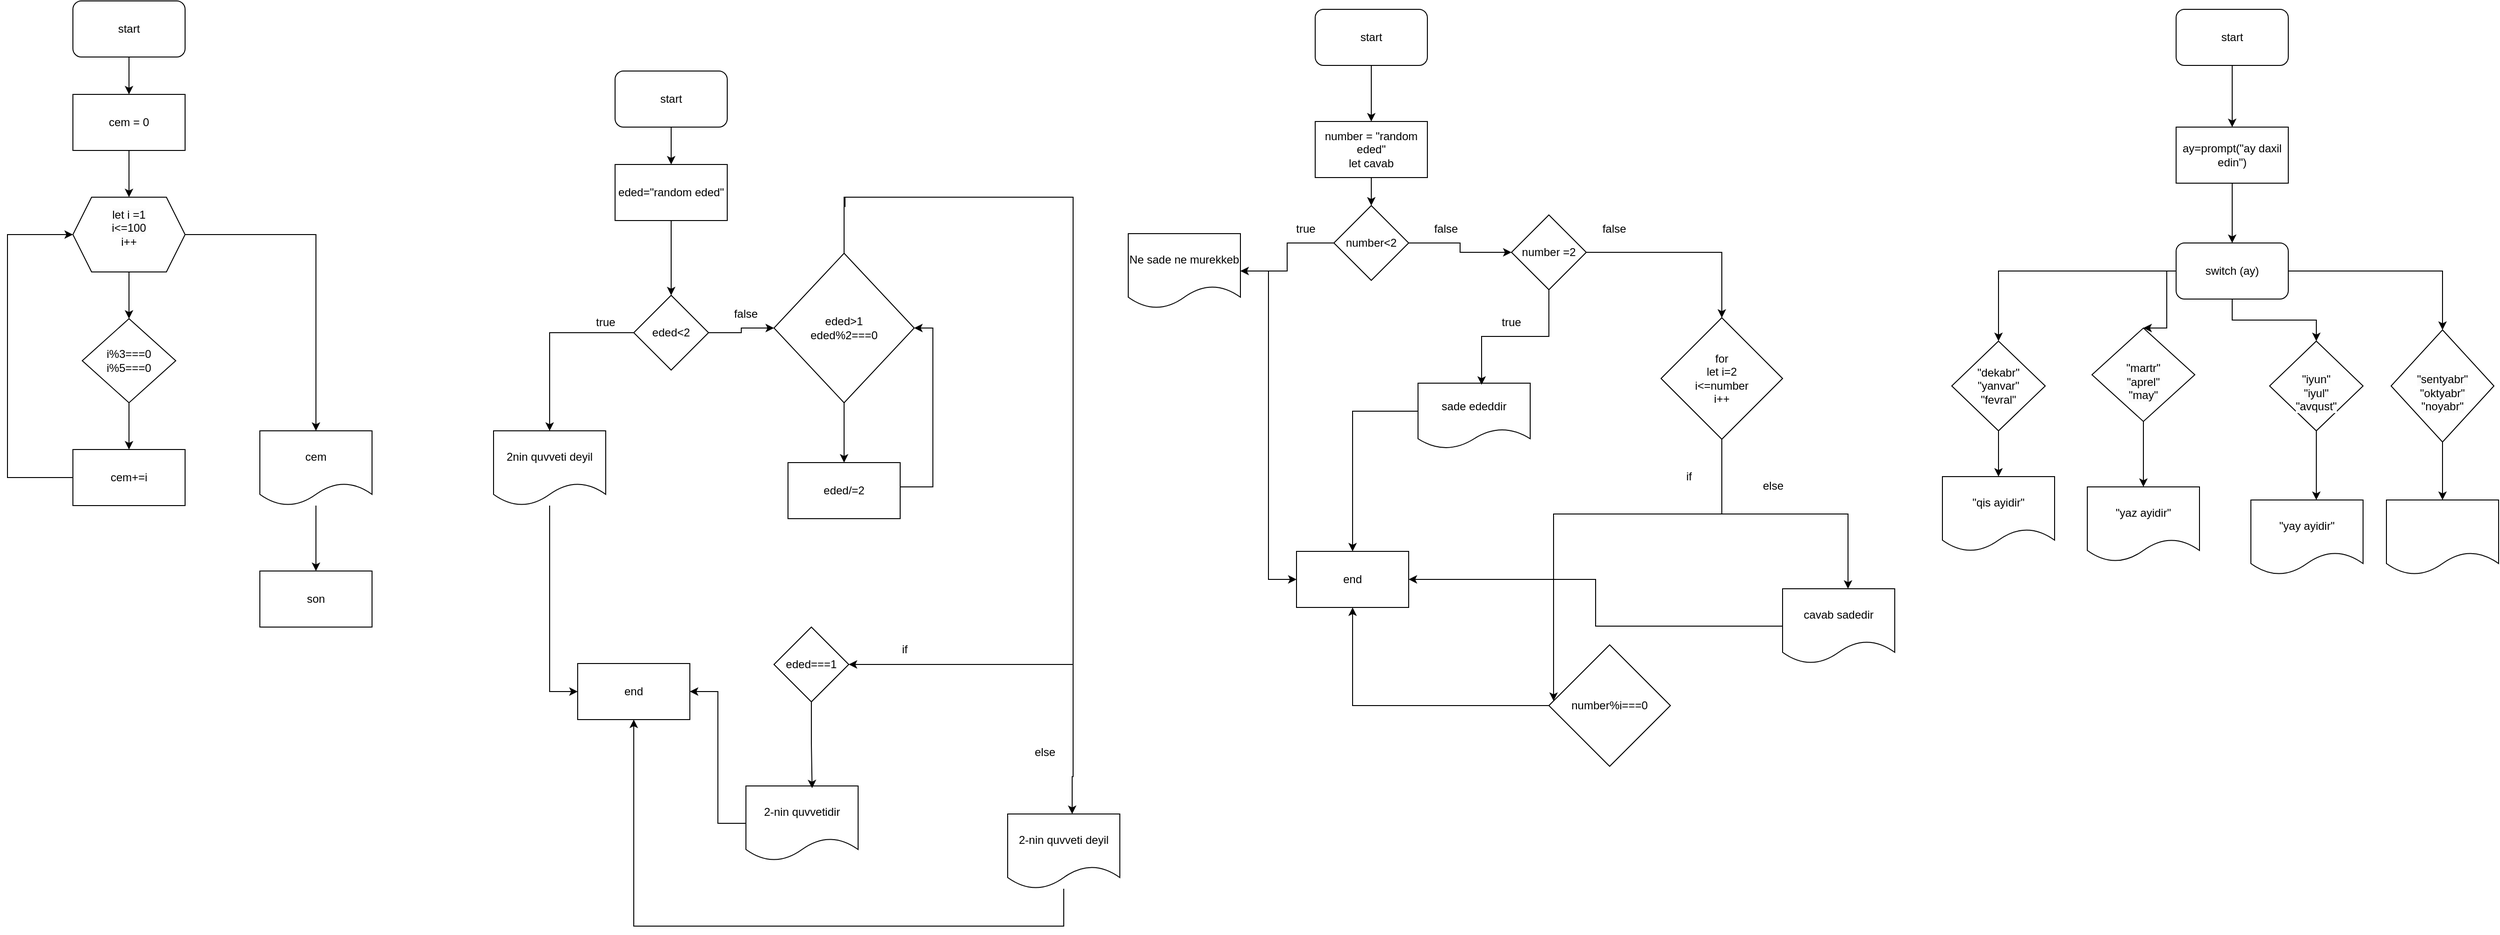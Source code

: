 <mxfile version="22.0.4" type="github">
  <diagram name="Page-1" id="eSTD9mMB3Z255hJTypS5">
    <mxGraphModel dx="807" dy="440" grid="1" gridSize="10" guides="1" tooltips="1" connect="1" arrows="1" fold="1" page="1" pageScale="1" pageWidth="850" pageHeight="1100" math="0" shadow="0">
      <root>
        <mxCell id="0" />
        <mxCell id="1" parent="0" />
        <mxCell id="hi7oUq_OCCF-YMqrnlWd-3" style="edgeStyle=orthogonalEdgeStyle;rounded=0;orthogonalLoop=1;jettySize=auto;html=1;entryX=0.5;entryY=0;entryDx=0;entryDy=0;" edge="1" parent="1" source="hi7oUq_OCCF-YMqrnlWd-1" target="hi7oUq_OCCF-YMqrnlWd-2">
          <mxGeometry relative="1" as="geometry" />
        </mxCell>
        <mxCell id="hi7oUq_OCCF-YMqrnlWd-1" value="start" style="rounded=1;whiteSpace=wrap;html=1;" vertex="1" parent="1">
          <mxGeometry x="80" width="120" height="60" as="geometry" />
        </mxCell>
        <mxCell id="hi7oUq_OCCF-YMqrnlWd-6" style="edgeStyle=orthogonalEdgeStyle;rounded=0;orthogonalLoop=1;jettySize=auto;html=1;" edge="1" parent="1" source="hi7oUq_OCCF-YMqrnlWd-2" target="hi7oUq_OCCF-YMqrnlWd-5">
          <mxGeometry relative="1" as="geometry" />
        </mxCell>
        <mxCell id="hi7oUq_OCCF-YMqrnlWd-2" value="cem = 0&lt;br&gt;" style="rounded=0;whiteSpace=wrap;html=1;" vertex="1" parent="1">
          <mxGeometry x="80" y="100" width="120" height="60" as="geometry" />
        </mxCell>
        <mxCell id="hi7oUq_OCCF-YMqrnlWd-9" style="edgeStyle=orthogonalEdgeStyle;rounded=0;orthogonalLoop=1;jettySize=auto;html=1;entryX=0.5;entryY=0;entryDx=0;entryDy=0;" edge="1" parent="1" source="hi7oUq_OCCF-YMqrnlWd-4" target="hi7oUq_OCCF-YMqrnlWd-8">
          <mxGeometry relative="1" as="geometry" />
        </mxCell>
        <mxCell id="hi7oUq_OCCF-YMqrnlWd-4" value="i%3===0&lt;br&gt;i%5===0" style="rhombus;whiteSpace=wrap;html=1;" vertex="1" parent="1">
          <mxGeometry x="90" y="340" width="100" height="90" as="geometry" />
        </mxCell>
        <mxCell id="hi7oUq_OCCF-YMqrnlWd-7" style="edgeStyle=orthogonalEdgeStyle;rounded=0;orthogonalLoop=1;jettySize=auto;html=1;" edge="1" parent="1" source="hi7oUq_OCCF-YMqrnlWd-5" target="hi7oUq_OCCF-YMqrnlWd-4">
          <mxGeometry relative="1" as="geometry" />
        </mxCell>
        <mxCell id="hi7oUq_OCCF-YMqrnlWd-12" style="edgeStyle=orthogonalEdgeStyle;rounded=0;orthogonalLoop=1;jettySize=auto;html=1;" edge="1" parent="1" source="hi7oUq_OCCF-YMqrnlWd-5" target="hi7oUq_OCCF-YMqrnlWd-13">
          <mxGeometry relative="1" as="geometry">
            <mxPoint x="340" y="500" as="targetPoint" />
          </mxGeometry>
        </mxCell>
        <mxCell id="hi7oUq_OCCF-YMqrnlWd-5" value="&#xa;&lt;span style=&quot;color: rgb(0, 0, 0); font-family: Helvetica; font-size: 12px; font-style: normal; font-variant-ligatures: normal; font-variant-caps: normal; font-weight: 400; letter-spacing: normal; orphans: 2; text-align: center; text-indent: 0px; text-transform: none; widows: 2; word-spacing: 0px; -webkit-text-stroke-width: 0px; background-color: rgb(251, 251, 251); text-decoration-thickness: initial; text-decoration-style: initial; text-decoration-color: initial; float: none; display: inline !important;&quot;&gt;let i =1&lt;/span&gt;&lt;br style=&quot;border-color: var(--border-color); color: rgb(0, 0, 0); font-family: Helvetica; font-size: 12px; font-style: normal; font-variant-ligatures: normal; font-variant-caps: normal; font-weight: 400; letter-spacing: normal; orphans: 2; text-align: center; text-indent: 0px; text-transform: none; widows: 2; word-spacing: 0px; -webkit-text-stroke-width: 0px; background-color: rgb(251, 251, 251); text-decoration-thickness: initial; text-decoration-style: initial; text-decoration-color: initial;&quot;&gt;&lt;span style=&quot;color: rgb(0, 0, 0); font-family: Helvetica; font-size: 12px; font-style: normal; font-variant-ligatures: normal; font-variant-caps: normal; font-weight: 400; letter-spacing: normal; orphans: 2; text-align: center; text-indent: 0px; text-transform: none; widows: 2; word-spacing: 0px; -webkit-text-stroke-width: 0px; background-color: rgb(251, 251, 251); text-decoration-thickness: initial; text-decoration-style: initial; text-decoration-color: initial; float: none; display: inline !important;&quot;&gt;i&amp;lt;=100&lt;/span&gt;&lt;br style=&quot;border-color: var(--border-color); color: rgb(0, 0, 0); font-family: Helvetica; font-size: 12px; font-style: normal; font-variant-ligatures: normal; font-variant-caps: normal; font-weight: 400; letter-spacing: normal; orphans: 2; text-align: center; text-indent: 0px; text-transform: none; widows: 2; word-spacing: 0px; -webkit-text-stroke-width: 0px; background-color: rgb(251, 251, 251); text-decoration-thickness: initial; text-decoration-style: initial; text-decoration-color: initial;&quot;&gt;&lt;span style=&quot;color: rgb(0, 0, 0); font-family: Helvetica; font-size: 12px; font-style: normal; font-variant-ligatures: normal; font-variant-caps: normal; font-weight: 400; letter-spacing: normal; orphans: 2; text-align: center; text-indent: 0px; text-transform: none; widows: 2; word-spacing: 0px; -webkit-text-stroke-width: 0px; background-color: rgb(251, 251, 251); text-decoration-thickness: initial; text-decoration-style: initial; text-decoration-color: initial; float: none; display: inline !important;&quot;&gt;i++&lt;/span&gt;&#xa;&#xa;" style="shape=hexagon;perimeter=hexagonPerimeter2;whiteSpace=wrap;html=1;fixedSize=1;" vertex="1" parent="1">
          <mxGeometry x="80" y="210" width="120" height="80" as="geometry" />
        </mxCell>
        <mxCell id="hi7oUq_OCCF-YMqrnlWd-11" style="edgeStyle=orthogonalEdgeStyle;rounded=0;orthogonalLoop=1;jettySize=auto;html=1;entryX=0;entryY=0.5;entryDx=0;entryDy=0;" edge="1" parent="1" source="hi7oUq_OCCF-YMqrnlWd-8" target="hi7oUq_OCCF-YMqrnlWd-5">
          <mxGeometry relative="1" as="geometry">
            <Array as="points">
              <mxPoint x="10" y="510" />
              <mxPoint x="10" y="250" />
            </Array>
          </mxGeometry>
        </mxCell>
        <mxCell id="hi7oUq_OCCF-YMqrnlWd-8" value="cem+=i" style="rounded=0;whiteSpace=wrap;html=1;" vertex="1" parent="1">
          <mxGeometry x="80" y="480" width="120" height="60" as="geometry" />
        </mxCell>
        <mxCell id="hi7oUq_OCCF-YMqrnlWd-14" style="edgeStyle=orthogonalEdgeStyle;rounded=0;orthogonalLoop=1;jettySize=auto;html=1;" edge="1" parent="1" source="hi7oUq_OCCF-YMqrnlWd-13" target="hi7oUq_OCCF-YMqrnlWd-15">
          <mxGeometry relative="1" as="geometry">
            <mxPoint x="340" y="640" as="targetPoint" />
          </mxGeometry>
        </mxCell>
        <mxCell id="hi7oUq_OCCF-YMqrnlWd-13" value="cem" style="shape=document;whiteSpace=wrap;html=1;boundedLbl=1;" vertex="1" parent="1">
          <mxGeometry x="280" y="460" width="120" height="80" as="geometry" />
        </mxCell>
        <mxCell id="hi7oUq_OCCF-YMqrnlWd-15" value="son" style="rounded=0;whiteSpace=wrap;html=1;" vertex="1" parent="1">
          <mxGeometry x="280" y="610" width="120" height="60" as="geometry" />
        </mxCell>
        <mxCell id="hi7oUq_OCCF-YMqrnlWd-18" style="edgeStyle=orthogonalEdgeStyle;rounded=0;orthogonalLoop=1;jettySize=auto;html=1;entryX=0.5;entryY=0;entryDx=0;entryDy=0;" edge="1" parent="1" source="hi7oUq_OCCF-YMqrnlWd-16" target="hi7oUq_OCCF-YMqrnlWd-17">
          <mxGeometry relative="1" as="geometry" />
        </mxCell>
        <mxCell id="hi7oUq_OCCF-YMqrnlWd-16" value="start" style="rounded=1;whiteSpace=wrap;html=1;" vertex="1" parent="1">
          <mxGeometry x="660" y="75" width="120" height="60" as="geometry" />
        </mxCell>
        <mxCell id="hi7oUq_OCCF-YMqrnlWd-52" style="edgeStyle=orthogonalEdgeStyle;rounded=0;orthogonalLoop=1;jettySize=auto;html=1;entryX=0.5;entryY=0;entryDx=0;entryDy=0;" edge="1" parent="1" source="hi7oUq_OCCF-YMqrnlWd-17" target="hi7oUq_OCCF-YMqrnlWd-51">
          <mxGeometry relative="1" as="geometry" />
        </mxCell>
        <mxCell id="hi7oUq_OCCF-YMqrnlWd-17" value="eded=&quot;random eded&quot;" style="rounded=0;whiteSpace=wrap;html=1;" vertex="1" parent="1">
          <mxGeometry x="660" y="175" width="120" height="60" as="geometry" />
        </mxCell>
        <mxCell id="hi7oUq_OCCF-YMqrnlWd-21" style="edgeStyle=orthogonalEdgeStyle;rounded=0;orthogonalLoop=1;jettySize=auto;html=1;entryX=0.5;entryY=0;entryDx=0;entryDy=0;" edge="1" parent="1" source="hi7oUq_OCCF-YMqrnlWd-19" target="hi7oUq_OCCF-YMqrnlWd-20">
          <mxGeometry relative="1" as="geometry" />
        </mxCell>
        <mxCell id="hi7oUq_OCCF-YMqrnlWd-19" value="start" style="rounded=1;whiteSpace=wrap;html=1;" vertex="1" parent="1">
          <mxGeometry x="1409" y="9" width="120" height="60" as="geometry" />
        </mxCell>
        <mxCell id="hi7oUq_OCCF-YMqrnlWd-23" style="edgeStyle=orthogonalEdgeStyle;rounded=0;orthogonalLoop=1;jettySize=auto;html=1;" edge="1" parent="1" source="hi7oUq_OCCF-YMqrnlWd-20" target="hi7oUq_OCCF-YMqrnlWd-22">
          <mxGeometry relative="1" as="geometry" />
        </mxCell>
        <mxCell id="hi7oUq_OCCF-YMqrnlWd-20" value="number = &quot;random eded&quot;&lt;br&gt;let cavab" style="rounded=0;whiteSpace=wrap;html=1;" vertex="1" parent="1">
          <mxGeometry x="1409" y="129" width="120" height="60" as="geometry" />
        </mxCell>
        <mxCell id="hi7oUq_OCCF-YMqrnlWd-25" style="edgeStyle=orthogonalEdgeStyle;rounded=0;orthogonalLoop=1;jettySize=auto;html=1;entryX=1;entryY=0.5;entryDx=0;entryDy=0;" edge="1" parent="1" source="hi7oUq_OCCF-YMqrnlWd-22" target="hi7oUq_OCCF-YMqrnlWd-24">
          <mxGeometry relative="1" as="geometry" />
        </mxCell>
        <mxCell id="hi7oUq_OCCF-YMqrnlWd-33" style="edgeStyle=orthogonalEdgeStyle;rounded=0;orthogonalLoop=1;jettySize=auto;html=1;entryX=0;entryY=0.5;entryDx=0;entryDy=0;" edge="1" parent="1" source="hi7oUq_OCCF-YMqrnlWd-22" target="hi7oUq_OCCF-YMqrnlWd-32">
          <mxGeometry relative="1" as="geometry" />
        </mxCell>
        <mxCell id="hi7oUq_OCCF-YMqrnlWd-22" value="number&amp;lt;2" style="rhombus;whiteSpace=wrap;html=1;" vertex="1" parent="1">
          <mxGeometry x="1429" y="219" width="80" height="80" as="geometry" />
        </mxCell>
        <mxCell id="hi7oUq_OCCF-YMqrnlWd-54" style="edgeStyle=orthogonalEdgeStyle;rounded=0;orthogonalLoop=1;jettySize=auto;html=1;entryX=0;entryY=0.5;entryDx=0;entryDy=0;" edge="1" parent="1" source="hi7oUq_OCCF-YMqrnlWd-24" target="hi7oUq_OCCF-YMqrnlWd-53">
          <mxGeometry relative="1" as="geometry" />
        </mxCell>
        <mxCell id="hi7oUq_OCCF-YMqrnlWd-24" value="Ne sade ne murekkeb" style="shape=document;whiteSpace=wrap;html=1;boundedLbl=1;" vertex="1" parent="1">
          <mxGeometry x="1209" y="249" width="120" height="80" as="geometry" />
        </mxCell>
        <mxCell id="hi7oUq_OCCF-YMqrnlWd-28" value="true" style="text;html=1;strokeColor=none;fillColor=none;align=center;verticalAlign=middle;whiteSpace=wrap;rounded=0;" vertex="1" parent="1">
          <mxGeometry x="1369" y="229" width="60" height="30" as="geometry" />
        </mxCell>
        <mxCell id="hi7oUq_OCCF-YMqrnlWd-29" value="false" style="text;html=1;strokeColor=none;fillColor=none;align=center;verticalAlign=middle;whiteSpace=wrap;rounded=0;" vertex="1" parent="1">
          <mxGeometry x="1519" y="229" width="60" height="30" as="geometry" />
        </mxCell>
        <mxCell id="hi7oUq_OCCF-YMqrnlWd-55" style="edgeStyle=orthogonalEdgeStyle;rounded=0;orthogonalLoop=1;jettySize=auto;html=1;entryX=0.5;entryY=0;entryDx=0;entryDy=0;" edge="1" parent="1" source="hi7oUq_OCCF-YMqrnlWd-30" target="hi7oUq_OCCF-YMqrnlWd-53">
          <mxGeometry relative="1" as="geometry">
            <Array as="points">
              <mxPoint x="1449" y="439" />
            </Array>
          </mxGeometry>
        </mxCell>
        <mxCell id="hi7oUq_OCCF-YMqrnlWd-30" value="sade ededdir" style="shape=document;whiteSpace=wrap;html=1;boundedLbl=1;" vertex="1" parent="1">
          <mxGeometry x="1519" y="409" width="120" height="70" as="geometry" />
        </mxCell>
        <mxCell id="hi7oUq_OCCF-YMqrnlWd-39" style="edgeStyle=orthogonalEdgeStyle;rounded=0;orthogonalLoop=1;jettySize=auto;html=1;entryX=0.5;entryY=0;entryDx=0;entryDy=0;" edge="1" parent="1" source="hi7oUq_OCCF-YMqrnlWd-32" target="hi7oUq_OCCF-YMqrnlWd-38">
          <mxGeometry relative="1" as="geometry" />
        </mxCell>
        <mxCell id="hi7oUq_OCCF-YMqrnlWd-32" value="number =2" style="rhombus;whiteSpace=wrap;html=1;" vertex="1" parent="1">
          <mxGeometry x="1619" y="229" width="80" height="80" as="geometry" />
        </mxCell>
        <mxCell id="hi7oUq_OCCF-YMqrnlWd-35" value="true" style="text;html=1;strokeColor=none;fillColor=none;align=center;verticalAlign=middle;whiteSpace=wrap;rounded=0;" vertex="1" parent="1">
          <mxGeometry x="1589" y="329" width="60" height="30" as="geometry" />
        </mxCell>
        <mxCell id="hi7oUq_OCCF-YMqrnlWd-36" style="edgeStyle=orthogonalEdgeStyle;rounded=0;orthogonalLoop=1;jettySize=auto;html=1;entryX=0.567;entryY=0.025;entryDx=0;entryDy=0;entryPerimeter=0;" edge="1" parent="1" source="hi7oUq_OCCF-YMqrnlWd-32" target="hi7oUq_OCCF-YMqrnlWd-30">
          <mxGeometry relative="1" as="geometry">
            <Array as="points">
              <mxPoint x="1659" y="359" />
              <mxPoint x="1587" y="359" />
            </Array>
          </mxGeometry>
        </mxCell>
        <mxCell id="hi7oUq_OCCF-YMqrnlWd-37" value="false" style="text;html=1;strokeColor=none;fillColor=none;align=center;verticalAlign=middle;whiteSpace=wrap;rounded=0;" vertex="1" parent="1">
          <mxGeometry x="1699" y="229" width="60" height="30" as="geometry" />
        </mxCell>
        <mxCell id="hi7oUq_OCCF-YMqrnlWd-41" value="" style="edgeStyle=orthogonalEdgeStyle;rounded=0;orthogonalLoop=1;jettySize=auto;html=1;" edge="1" parent="1" source="hi7oUq_OCCF-YMqrnlWd-38" target="hi7oUq_OCCF-YMqrnlWd-40">
          <mxGeometry relative="1" as="geometry">
            <Array as="points">
              <mxPoint x="1844" y="549" />
              <mxPoint x="1664" y="549" />
            </Array>
          </mxGeometry>
        </mxCell>
        <mxCell id="hi7oUq_OCCF-YMqrnlWd-49" style="edgeStyle=orthogonalEdgeStyle;rounded=0;orthogonalLoop=1;jettySize=auto;html=1;" edge="1" parent="1" source="hi7oUq_OCCF-YMqrnlWd-38" target="hi7oUq_OCCF-YMqrnlWd-48">
          <mxGeometry relative="1" as="geometry">
            <Array as="points">
              <mxPoint x="1844" y="549" />
              <mxPoint x="1979" y="549" />
            </Array>
          </mxGeometry>
        </mxCell>
        <mxCell id="hi7oUq_OCCF-YMqrnlWd-38" value="for&lt;br&gt;let i=2&lt;br&gt;i&amp;lt;=number&lt;br&gt;i++" style="rhombus;whiteSpace=wrap;html=1;" vertex="1" parent="1">
          <mxGeometry x="1779" y="339" width="130" height="130" as="geometry" />
        </mxCell>
        <mxCell id="hi7oUq_OCCF-YMqrnlWd-56" style="edgeStyle=orthogonalEdgeStyle;rounded=0;orthogonalLoop=1;jettySize=auto;html=1;entryX=0.5;entryY=1;entryDx=0;entryDy=0;" edge="1" parent="1" source="hi7oUq_OCCF-YMqrnlWd-40" target="hi7oUq_OCCF-YMqrnlWd-53">
          <mxGeometry relative="1" as="geometry">
            <mxPoint x="1459" y="659" as="targetPoint" />
          </mxGeometry>
        </mxCell>
        <mxCell id="hi7oUq_OCCF-YMqrnlWd-40" value="number%i===0" style="rhombus;whiteSpace=wrap;html=1;" vertex="1" parent="1">
          <mxGeometry x="1659" y="689" width="130" height="130" as="geometry" />
        </mxCell>
        <mxCell id="hi7oUq_OCCF-YMqrnlWd-42" value="if" style="text;html=1;strokeColor=none;fillColor=none;align=center;verticalAlign=middle;whiteSpace=wrap;rounded=0;" vertex="1" parent="1">
          <mxGeometry x="1779" y="494" width="60" height="30" as="geometry" />
        </mxCell>
        <mxCell id="hi7oUq_OCCF-YMqrnlWd-57" style="edgeStyle=orthogonalEdgeStyle;rounded=0;orthogonalLoop=1;jettySize=auto;html=1;entryX=1;entryY=0.5;entryDx=0;entryDy=0;" edge="1" parent="1" source="hi7oUq_OCCF-YMqrnlWd-48" target="hi7oUq_OCCF-YMqrnlWd-53">
          <mxGeometry relative="1" as="geometry" />
        </mxCell>
        <mxCell id="hi7oUq_OCCF-YMqrnlWd-48" value="cavab sadedir" style="shape=document;whiteSpace=wrap;html=1;boundedLbl=1;" vertex="1" parent="1">
          <mxGeometry x="1909" y="629" width="120" height="80" as="geometry" />
        </mxCell>
        <mxCell id="hi7oUq_OCCF-YMqrnlWd-50" value="else" style="text;html=1;strokeColor=none;fillColor=none;align=center;verticalAlign=middle;whiteSpace=wrap;rounded=0;" vertex="1" parent="1">
          <mxGeometry x="1869" y="504" width="60" height="30" as="geometry" />
        </mxCell>
        <mxCell id="hi7oUq_OCCF-YMqrnlWd-59" style="edgeStyle=orthogonalEdgeStyle;rounded=0;orthogonalLoop=1;jettySize=auto;html=1;" edge="1" parent="1" source="hi7oUq_OCCF-YMqrnlWd-51" target="hi7oUq_OCCF-YMqrnlWd-58">
          <mxGeometry relative="1" as="geometry" />
        </mxCell>
        <mxCell id="hi7oUq_OCCF-YMqrnlWd-64" style="edgeStyle=orthogonalEdgeStyle;rounded=0;orthogonalLoop=1;jettySize=auto;html=1;" edge="1" parent="1" source="hi7oUq_OCCF-YMqrnlWd-51" target="hi7oUq_OCCF-YMqrnlWd-60">
          <mxGeometry relative="1" as="geometry" />
        </mxCell>
        <mxCell id="hi7oUq_OCCF-YMqrnlWd-51" value="eded&amp;lt;2" style="rhombus;whiteSpace=wrap;html=1;" vertex="1" parent="1">
          <mxGeometry x="680" y="315" width="80" height="80" as="geometry" />
        </mxCell>
        <mxCell id="hi7oUq_OCCF-YMqrnlWd-53" value="end" style="rounded=0;whiteSpace=wrap;html=1;" vertex="1" parent="1">
          <mxGeometry x="1389" y="589" width="120" height="60" as="geometry" />
        </mxCell>
        <mxCell id="hi7oUq_OCCF-YMqrnlWd-83" style="edgeStyle=orthogonalEdgeStyle;rounded=0;orthogonalLoop=1;jettySize=auto;html=1;entryX=0;entryY=0.5;entryDx=0;entryDy=0;" edge="1" parent="1" source="hi7oUq_OCCF-YMqrnlWd-58" target="hi7oUq_OCCF-YMqrnlWd-82">
          <mxGeometry relative="1" as="geometry" />
        </mxCell>
        <mxCell id="hi7oUq_OCCF-YMqrnlWd-58" value="2nin quvveti deyil" style="shape=document;whiteSpace=wrap;html=1;boundedLbl=1;" vertex="1" parent="1">
          <mxGeometry x="530" y="460" width="120" height="80" as="geometry" />
        </mxCell>
        <mxCell id="hi7oUq_OCCF-YMqrnlWd-66" style="edgeStyle=orthogonalEdgeStyle;rounded=0;orthogonalLoop=1;jettySize=auto;html=1;entryX=0.5;entryY=0;entryDx=0;entryDy=0;" edge="1" parent="1" source="hi7oUq_OCCF-YMqrnlWd-60" target="hi7oUq_OCCF-YMqrnlWd-65">
          <mxGeometry relative="1" as="geometry" />
        </mxCell>
        <mxCell id="hi7oUq_OCCF-YMqrnlWd-72" style="edgeStyle=orthogonalEdgeStyle;rounded=0;orthogonalLoop=1;jettySize=auto;html=1;entryX=1;entryY=0.5;entryDx=0;entryDy=0;" edge="1" parent="1" source="hi7oUq_OCCF-YMqrnlWd-60" target="hi7oUq_OCCF-YMqrnlWd-71">
          <mxGeometry relative="1" as="geometry">
            <mxPoint x="1150" y="930" as="targetPoint" />
            <Array as="points">
              <mxPoint x="905" y="220" />
              <mxPoint x="906" y="220" />
              <mxPoint x="906" y="210" />
              <mxPoint x="1150" y="210" />
              <mxPoint x="1150" y="710" />
            </Array>
          </mxGeometry>
        </mxCell>
        <mxCell id="hi7oUq_OCCF-YMqrnlWd-77" style="edgeStyle=orthogonalEdgeStyle;rounded=0;orthogonalLoop=1;jettySize=auto;html=1;exitX=0.5;exitY=0;exitDx=0;exitDy=0;" edge="1" parent="1" source="hi7oUq_OCCF-YMqrnlWd-60" target="hi7oUq_OCCF-YMqrnlWd-79">
          <mxGeometry relative="1" as="geometry">
            <mxPoint x="990" y="290" as="sourcePoint" />
            <mxPoint x="1149" y="850" as="targetPoint" />
            <Array as="points">
              <mxPoint x="905" y="210" />
              <mxPoint x="1150" y="210" />
              <mxPoint x="1150" y="830" />
              <mxPoint x="1149" y="830" />
            </Array>
          </mxGeometry>
        </mxCell>
        <mxCell id="hi7oUq_OCCF-YMqrnlWd-60" value="eded&amp;gt;1&lt;br&gt;eded%2===0" style="rhombus;whiteSpace=wrap;html=1;" vertex="1" parent="1">
          <mxGeometry x="830" y="270" width="150" height="160" as="geometry" />
        </mxCell>
        <mxCell id="hi7oUq_OCCF-YMqrnlWd-61" value="true" style="text;html=1;strokeColor=none;fillColor=none;align=center;verticalAlign=middle;whiteSpace=wrap;rounded=0;" vertex="1" parent="1">
          <mxGeometry x="620" y="329" width="60" height="30" as="geometry" />
        </mxCell>
        <mxCell id="hi7oUq_OCCF-YMqrnlWd-63" value="false" style="text;html=1;strokeColor=none;fillColor=none;align=center;verticalAlign=middle;whiteSpace=wrap;rounded=0;" vertex="1" parent="1">
          <mxGeometry x="770" y="320" width="60" height="30" as="geometry" />
        </mxCell>
        <mxCell id="hi7oUq_OCCF-YMqrnlWd-70" style="edgeStyle=orthogonalEdgeStyle;rounded=0;orthogonalLoop=1;jettySize=auto;html=1;entryX=1;entryY=0.5;entryDx=0;entryDy=0;" edge="1" parent="1" source="hi7oUq_OCCF-YMqrnlWd-65" target="hi7oUq_OCCF-YMqrnlWd-60">
          <mxGeometry relative="1" as="geometry">
            <Array as="points">
              <mxPoint x="1000" y="520" />
              <mxPoint x="1000" y="350" />
            </Array>
          </mxGeometry>
        </mxCell>
        <mxCell id="hi7oUq_OCCF-YMqrnlWd-65" value="eded/=2" style="rounded=0;whiteSpace=wrap;html=1;" vertex="1" parent="1">
          <mxGeometry x="845" y="494" width="120" height="60" as="geometry" />
        </mxCell>
        <mxCell id="hi7oUq_OCCF-YMqrnlWd-71" value="eded===1" style="rhombus;whiteSpace=wrap;html=1;" vertex="1" parent="1">
          <mxGeometry x="830" y="670" width="80" height="80" as="geometry" />
        </mxCell>
        <mxCell id="hi7oUq_OCCF-YMqrnlWd-73" value="if" style="text;html=1;strokeColor=none;fillColor=none;align=center;verticalAlign=middle;whiteSpace=wrap;rounded=0;" vertex="1" parent="1">
          <mxGeometry x="940" y="679" width="60" height="30" as="geometry" />
        </mxCell>
        <mxCell id="hi7oUq_OCCF-YMqrnlWd-85" style="edgeStyle=orthogonalEdgeStyle;rounded=0;orthogonalLoop=1;jettySize=auto;html=1;entryX=1;entryY=0.5;entryDx=0;entryDy=0;" edge="1" parent="1" source="hi7oUq_OCCF-YMqrnlWd-74" target="hi7oUq_OCCF-YMqrnlWd-82">
          <mxGeometry relative="1" as="geometry" />
        </mxCell>
        <mxCell id="hi7oUq_OCCF-YMqrnlWd-74" value="2-nin quvvetidir" style="shape=document;whiteSpace=wrap;html=1;boundedLbl=1;" vertex="1" parent="1">
          <mxGeometry x="800" y="840" width="120" height="80" as="geometry" />
        </mxCell>
        <mxCell id="hi7oUq_OCCF-YMqrnlWd-75" style="edgeStyle=orthogonalEdgeStyle;rounded=0;orthogonalLoop=1;jettySize=auto;html=1;entryX=0.59;entryY=0.03;entryDx=0;entryDy=0;entryPerimeter=0;" edge="1" parent="1" source="hi7oUq_OCCF-YMqrnlWd-71" target="hi7oUq_OCCF-YMqrnlWd-74">
          <mxGeometry relative="1" as="geometry" />
        </mxCell>
        <mxCell id="hi7oUq_OCCF-YMqrnlWd-84" style="edgeStyle=orthogonalEdgeStyle;rounded=0;orthogonalLoop=1;jettySize=auto;html=1;entryX=0.5;entryY=1;entryDx=0;entryDy=0;" edge="1" parent="1" source="hi7oUq_OCCF-YMqrnlWd-79" target="hi7oUq_OCCF-YMqrnlWd-82">
          <mxGeometry relative="1" as="geometry">
            <Array as="points">
              <mxPoint x="1140" y="990" />
              <mxPoint x="680" y="990" />
            </Array>
          </mxGeometry>
        </mxCell>
        <mxCell id="hi7oUq_OCCF-YMqrnlWd-79" value="2-nin quvveti deyil" style="shape=document;whiteSpace=wrap;html=1;boundedLbl=1;" vertex="1" parent="1">
          <mxGeometry x="1080" y="870" width="120" height="80" as="geometry" />
        </mxCell>
        <mxCell id="hi7oUq_OCCF-YMqrnlWd-80" value="else" style="text;html=1;strokeColor=none;fillColor=none;align=center;verticalAlign=middle;whiteSpace=wrap;rounded=0;" vertex="1" parent="1">
          <mxGeometry x="1090" y="789" width="60" height="30" as="geometry" />
        </mxCell>
        <mxCell id="hi7oUq_OCCF-YMqrnlWd-81" style="edgeStyle=orthogonalEdgeStyle;rounded=0;orthogonalLoop=1;jettySize=auto;html=1;exitX=0.5;exitY=1;exitDx=0;exitDy=0;" edge="1" parent="1" source="hi7oUq_OCCF-YMqrnlWd-80" target="hi7oUq_OCCF-YMqrnlWd-80">
          <mxGeometry relative="1" as="geometry" />
        </mxCell>
        <mxCell id="hi7oUq_OCCF-YMqrnlWd-82" value="end" style="rounded=0;whiteSpace=wrap;html=1;" vertex="1" parent="1">
          <mxGeometry x="620" y="709" width="120" height="60" as="geometry" />
        </mxCell>
        <mxCell id="hi7oUq_OCCF-YMqrnlWd-88" style="edgeStyle=orthogonalEdgeStyle;rounded=0;orthogonalLoop=1;jettySize=auto;html=1;" edge="1" parent="1" source="hi7oUq_OCCF-YMqrnlWd-86" target="hi7oUq_OCCF-YMqrnlWd-87">
          <mxGeometry relative="1" as="geometry" />
        </mxCell>
        <mxCell id="hi7oUq_OCCF-YMqrnlWd-86" value="start" style="rounded=1;whiteSpace=wrap;html=1;" vertex="1" parent="1">
          <mxGeometry x="2330" y="9" width="120" height="60" as="geometry" />
        </mxCell>
        <mxCell id="hi7oUq_OCCF-YMqrnlWd-90" style="edgeStyle=orthogonalEdgeStyle;rounded=0;orthogonalLoop=1;jettySize=auto;html=1;entryX=0.5;entryY=0;entryDx=0;entryDy=0;" edge="1" parent="1" source="hi7oUq_OCCF-YMqrnlWd-87" target="hi7oUq_OCCF-YMqrnlWd-89">
          <mxGeometry relative="1" as="geometry" />
        </mxCell>
        <mxCell id="hi7oUq_OCCF-YMqrnlWd-87" value="ay=prompt(&quot;ay daxil edin&quot;)" style="rounded=0;whiteSpace=wrap;html=1;" vertex="1" parent="1">
          <mxGeometry x="2330" y="135" width="120" height="60" as="geometry" />
        </mxCell>
        <mxCell id="hi7oUq_OCCF-YMqrnlWd-95" style="edgeStyle=orthogonalEdgeStyle;rounded=0;orthogonalLoop=1;jettySize=auto;html=1;" edge="1" parent="1" source="hi7oUq_OCCF-YMqrnlWd-89" target="hi7oUq_OCCF-YMqrnlWd-91">
          <mxGeometry relative="1" as="geometry" />
        </mxCell>
        <mxCell id="hi7oUq_OCCF-YMqrnlWd-96" style="edgeStyle=orthogonalEdgeStyle;rounded=0;orthogonalLoop=1;jettySize=auto;html=1;entryX=0.5;entryY=0;entryDx=0;entryDy=0;" edge="1" parent="1" source="hi7oUq_OCCF-YMqrnlWd-89" target="hi7oUq_OCCF-YMqrnlWd-92">
          <mxGeometry relative="1" as="geometry">
            <Array as="points">
              <mxPoint x="2320" y="289" />
            </Array>
          </mxGeometry>
        </mxCell>
        <mxCell id="hi7oUq_OCCF-YMqrnlWd-97" style="edgeStyle=orthogonalEdgeStyle;rounded=0;orthogonalLoop=1;jettySize=auto;html=1;entryX=0.5;entryY=0;entryDx=0;entryDy=0;" edge="1" parent="1" source="hi7oUq_OCCF-YMqrnlWd-89" target="hi7oUq_OCCF-YMqrnlWd-94">
          <mxGeometry relative="1" as="geometry" />
        </mxCell>
        <mxCell id="hi7oUq_OCCF-YMqrnlWd-98" style="edgeStyle=orthogonalEdgeStyle;rounded=0;orthogonalLoop=1;jettySize=auto;html=1;entryX=0.5;entryY=0;entryDx=0;entryDy=0;" edge="1" parent="1" source="hi7oUq_OCCF-YMqrnlWd-89" target="hi7oUq_OCCF-YMqrnlWd-93">
          <mxGeometry relative="1" as="geometry" />
        </mxCell>
        <mxCell id="hi7oUq_OCCF-YMqrnlWd-89" value="switch (ay)" style="rounded=1;whiteSpace=wrap;html=1;" vertex="1" parent="1">
          <mxGeometry x="2330" y="259" width="120" height="60" as="geometry" />
        </mxCell>
        <mxCell id="hi7oUq_OCCF-YMqrnlWd-104" style="edgeStyle=orthogonalEdgeStyle;rounded=0;orthogonalLoop=1;jettySize=auto;html=1;entryX=0.5;entryY=0;entryDx=0;entryDy=0;" edge="1" parent="1" source="hi7oUq_OCCF-YMqrnlWd-91" target="hi7oUq_OCCF-YMqrnlWd-99">
          <mxGeometry relative="1" as="geometry" />
        </mxCell>
        <mxCell id="hi7oUq_OCCF-YMqrnlWd-91" value="&quot;dekabr&quot;&lt;br&gt;&quot;yanvar&quot;&lt;br&gt;&quot;fevral&quot;" style="rhombus;whiteSpace=wrap;html=1;" vertex="1" parent="1">
          <mxGeometry x="2090" y="364" width="100" height="96" as="geometry" />
        </mxCell>
        <mxCell id="hi7oUq_OCCF-YMqrnlWd-103" style="edgeStyle=orthogonalEdgeStyle;rounded=0;orthogonalLoop=1;jettySize=auto;html=1;" edge="1" parent="1" source="hi7oUq_OCCF-YMqrnlWd-92" target="hi7oUq_OCCF-YMqrnlWd-101">
          <mxGeometry relative="1" as="geometry" />
        </mxCell>
        <mxCell id="hi7oUq_OCCF-YMqrnlWd-92" value="&lt;br&gt;&lt;span style=&quot;color: rgb(0, 0, 0); font-family: Helvetica; font-size: 12px; font-style: normal; font-variant-ligatures: normal; font-variant-caps: normal; font-weight: 400; letter-spacing: normal; orphans: 2; text-align: center; text-indent: 0px; text-transform: none; widows: 2; word-spacing: 0px; -webkit-text-stroke-width: 0px; background-color: rgb(251, 251, 251); text-decoration-thickness: initial; text-decoration-style: initial; text-decoration-color: initial; float: none; display: inline !important;&quot;&gt;&quot;martr&quot;&lt;/span&gt;&lt;br style=&quot;border-color: var(--border-color); color: rgb(0, 0, 0); font-family: Helvetica; font-size: 12px; font-style: normal; font-variant-ligatures: normal; font-variant-caps: normal; font-weight: 400; letter-spacing: normal; orphans: 2; text-align: center; text-indent: 0px; text-transform: none; widows: 2; word-spacing: 0px; -webkit-text-stroke-width: 0px; background-color: rgb(251, 251, 251); text-decoration-thickness: initial; text-decoration-style: initial; text-decoration-color: initial;&quot;&gt;&lt;span style=&quot;color: rgb(0, 0, 0); font-family: Helvetica; font-size: 12px; font-style: normal; font-variant-ligatures: normal; font-variant-caps: normal; font-weight: 400; letter-spacing: normal; orphans: 2; text-align: center; text-indent: 0px; text-transform: none; widows: 2; word-spacing: 0px; -webkit-text-stroke-width: 0px; background-color: rgb(251, 251, 251); text-decoration-thickness: initial; text-decoration-style: initial; text-decoration-color: initial; float: none; display: inline !important;&quot;&gt;&quot;aprel&quot;&lt;/span&gt;&lt;br style=&quot;border-color: var(--border-color); color: rgb(0, 0, 0); font-family: Helvetica; font-size: 12px; font-style: normal; font-variant-ligatures: normal; font-variant-caps: normal; font-weight: 400; letter-spacing: normal; orphans: 2; text-align: center; text-indent: 0px; text-transform: none; widows: 2; word-spacing: 0px; -webkit-text-stroke-width: 0px; background-color: rgb(251, 251, 251); text-decoration-thickness: initial; text-decoration-style: initial; text-decoration-color: initial;&quot;&gt;&lt;span style=&quot;color: rgb(0, 0, 0); font-family: Helvetica; font-size: 12px; font-style: normal; font-variant-ligatures: normal; font-variant-caps: normal; font-weight: 400; letter-spacing: normal; orphans: 2; text-align: center; text-indent: 0px; text-transform: none; widows: 2; word-spacing: 0px; -webkit-text-stroke-width: 0px; background-color: rgb(251, 251, 251); text-decoration-thickness: initial; text-decoration-style: initial; text-decoration-color: initial; float: none; display: inline !important;&quot;&gt;&quot;may&quot;&lt;/span&gt;" style="rhombus;whiteSpace=wrap;html=1;" vertex="1" parent="1">
          <mxGeometry x="2240" y="350" width="110" height="100" as="geometry" />
        </mxCell>
        <mxCell id="hi7oUq_OCCF-YMqrnlWd-107" style="edgeStyle=orthogonalEdgeStyle;rounded=0;orthogonalLoop=1;jettySize=auto;html=1;" edge="1" parent="1" source="hi7oUq_OCCF-YMqrnlWd-93" target="hi7oUq_OCCF-YMqrnlWd-100">
          <mxGeometry relative="1" as="geometry">
            <Array as="points">
              <mxPoint x="2480" y="520" />
              <mxPoint x="2480" y="520" />
            </Array>
          </mxGeometry>
        </mxCell>
        <mxCell id="hi7oUq_OCCF-YMqrnlWd-93" value="&lt;br&gt;&lt;span style=&quot;color: rgb(0, 0, 0); font-family: Helvetica; font-size: 12px; font-style: normal; font-variant-ligatures: normal; font-variant-caps: normal; font-weight: 400; letter-spacing: normal; orphans: 2; text-align: center; text-indent: 0px; text-transform: none; widows: 2; word-spacing: 0px; -webkit-text-stroke-width: 0px; background-color: rgb(251, 251, 251); text-decoration-thickness: initial; text-decoration-style: initial; text-decoration-color: initial; float: none; display: inline !important;&quot;&gt;&quot;iyun&quot;&lt;/span&gt;&lt;br style=&quot;border-color: var(--border-color); color: rgb(0, 0, 0); font-family: Helvetica; font-size: 12px; font-style: normal; font-variant-ligatures: normal; font-variant-caps: normal; font-weight: 400; letter-spacing: normal; orphans: 2; text-align: center; text-indent: 0px; text-transform: none; widows: 2; word-spacing: 0px; -webkit-text-stroke-width: 0px; background-color: rgb(251, 251, 251); text-decoration-thickness: initial; text-decoration-style: initial; text-decoration-color: initial;&quot;&gt;&lt;span style=&quot;color: rgb(0, 0, 0); font-family: Helvetica; font-size: 12px; font-style: normal; font-variant-ligatures: normal; font-variant-caps: normal; font-weight: 400; letter-spacing: normal; orphans: 2; text-align: center; text-indent: 0px; text-transform: none; widows: 2; word-spacing: 0px; -webkit-text-stroke-width: 0px; background-color: rgb(251, 251, 251); text-decoration-thickness: initial; text-decoration-style: initial; text-decoration-color: initial; float: none; display: inline !important;&quot;&gt;&quot;iyul&quot;&lt;/span&gt;&lt;br style=&quot;border-color: var(--border-color); color: rgb(0, 0, 0); font-family: Helvetica; font-size: 12px; font-style: normal; font-variant-ligatures: normal; font-variant-caps: normal; font-weight: 400; letter-spacing: normal; orphans: 2; text-align: center; text-indent: 0px; text-transform: none; widows: 2; word-spacing: 0px; -webkit-text-stroke-width: 0px; background-color: rgb(251, 251, 251); text-decoration-thickness: initial; text-decoration-style: initial; text-decoration-color: initial;&quot;&gt;&lt;span style=&quot;color: rgb(0, 0, 0); font-family: Helvetica; font-size: 12px; font-style: normal; font-variant-ligatures: normal; font-variant-caps: normal; font-weight: 400; letter-spacing: normal; orphans: 2; text-align: center; text-indent: 0px; text-transform: none; widows: 2; word-spacing: 0px; -webkit-text-stroke-width: 0px; background-color: rgb(251, 251, 251); text-decoration-thickness: initial; text-decoration-style: initial; text-decoration-color: initial; float: none; display: inline !important;&quot;&gt;&quot;avqust&quot;&lt;/span&gt;&lt;br&gt;" style="rhombus;whiteSpace=wrap;html=1;" vertex="1" parent="1">
          <mxGeometry x="2430" y="364" width="100" height="96" as="geometry" />
        </mxCell>
        <mxCell id="hi7oUq_OCCF-YMqrnlWd-108" style="edgeStyle=orthogonalEdgeStyle;rounded=0;orthogonalLoop=1;jettySize=auto;html=1;" edge="1" parent="1" source="hi7oUq_OCCF-YMqrnlWd-94" target="hi7oUq_OCCF-YMqrnlWd-102">
          <mxGeometry relative="1" as="geometry" />
        </mxCell>
        <mxCell id="hi7oUq_OCCF-YMqrnlWd-94" value="&lt;br&gt;&lt;span style=&quot;color: rgb(0, 0, 0); font-family: Helvetica; font-size: 12px; font-style: normal; font-variant-ligatures: normal; font-variant-caps: normal; font-weight: 400; letter-spacing: normal; orphans: 2; text-align: center; text-indent: 0px; text-transform: none; widows: 2; word-spacing: 0px; -webkit-text-stroke-width: 0px; background-color: rgb(251, 251, 251); text-decoration-thickness: initial; text-decoration-style: initial; text-decoration-color: initial; float: none; display: inline !important;&quot;&gt;&quot;sentyabr&quot;&lt;/span&gt;&lt;br style=&quot;border-color: var(--border-color); color: rgb(0, 0, 0); font-family: Helvetica; font-size: 12px; font-style: normal; font-variant-ligatures: normal; font-variant-caps: normal; font-weight: 400; letter-spacing: normal; orphans: 2; text-align: center; text-indent: 0px; text-transform: none; widows: 2; word-spacing: 0px; -webkit-text-stroke-width: 0px; background-color: rgb(251, 251, 251); text-decoration-thickness: initial; text-decoration-style: initial; text-decoration-color: initial;&quot;&gt;&lt;span style=&quot;color: rgb(0, 0, 0); font-family: Helvetica; font-size: 12px; font-style: normal; font-variant-ligatures: normal; font-variant-caps: normal; font-weight: 400; letter-spacing: normal; orphans: 2; text-align: center; text-indent: 0px; text-transform: none; widows: 2; word-spacing: 0px; -webkit-text-stroke-width: 0px; background-color: rgb(251, 251, 251); text-decoration-thickness: initial; text-decoration-style: initial; text-decoration-color: initial; float: none; display: inline !important;&quot;&gt;&quot;oktyabr&quot;&lt;/span&gt;&lt;br style=&quot;border-color: var(--border-color); color: rgb(0, 0, 0); font-family: Helvetica; font-size: 12px; font-style: normal; font-variant-ligatures: normal; font-variant-caps: normal; font-weight: 400; letter-spacing: normal; orphans: 2; text-align: center; text-indent: 0px; text-transform: none; widows: 2; word-spacing: 0px; -webkit-text-stroke-width: 0px; background-color: rgb(251, 251, 251); text-decoration-thickness: initial; text-decoration-style: initial; text-decoration-color: initial;&quot;&gt;&lt;span style=&quot;color: rgb(0, 0, 0); font-family: Helvetica; font-size: 12px; font-style: normal; font-variant-ligatures: normal; font-variant-caps: normal; font-weight: 400; letter-spacing: normal; orphans: 2; text-align: center; text-indent: 0px; text-transform: none; widows: 2; word-spacing: 0px; -webkit-text-stroke-width: 0px; background-color: rgb(251, 251, 251); text-decoration-thickness: initial; text-decoration-style: initial; text-decoration-color: initial; float: none; display: inline !important;&quot;&gt;&quot;noyabr&quot;&lt;/span&gt;&lt;br&gt;" style="rhombus;whiteSpace=wrap;html=1;" vertex="1" parent="1">
          <mxGeometry x="2560" y="352" width="110" height="120" as="geometry" />
        </mxCell>
        <mxCell id="hi7oUq_OCCF-YMqrnlWd-99" value="&quot;qis ayidir&quot;" style="shape=document;whiteSpace=wrap;html=1;boundedLbl=1;" vertex="1" parent="1">
          <mxGeometry x="2080" y="509" width="120" height="80" as="geometry" />
        </mxCell>
        <mxCell id="hi7oUq_OCCF-YMqrnlWd-100" value="&quot;yay ayidir&quot;" style="shape=document;whiteSpace=wrap;html=1;boundedLbl=1;" vertex="1" parent="1">
          <mxGeometry x="2410" y="534" width="120" height="80" as="geometry" />
        </mxCell>
        <mxCell id="hi7oUq_OCCF-YMqrnlWd-101" value="&quot;yaz ayidir&quot;" style="shape=document;whiteSpace=wrap;html=1;boundedLbl=1;" vertex="1" parent="1">
          <mxGeometry x="2235" y="520" width="120" height="80" as="geometry" />
        </mxCell>
        <mxCell id="hi7oUq_OCCF-YMqrnlWd-102" value="" style="shape=document;whiteSpace=wrap;html=1;boundedLbl=1;" vertex="1" parent="1">
          <mxGeometry x="2555" y="534" width="120" height="80" as="geometry" />
        </mxCell>
      </root>
    </mxGraphModel>
  </diagram>
</mxfile>

